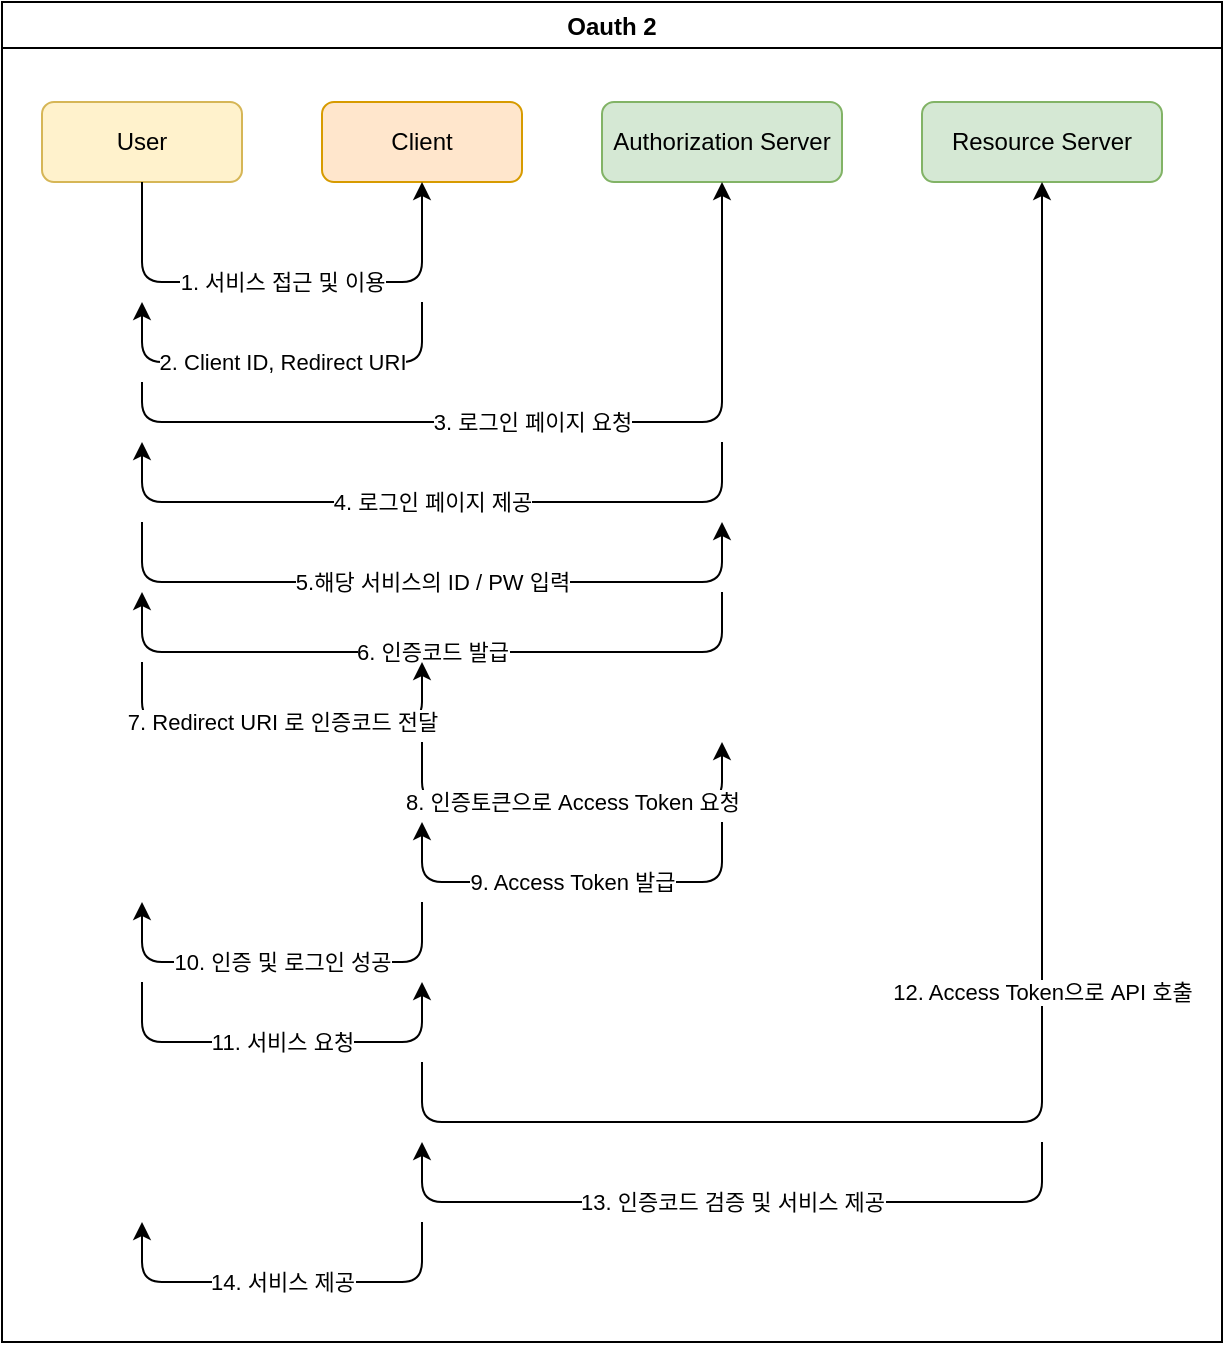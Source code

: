<mxfile version="14.8.0" type="github">
  <diagram id="Th0a5vP6YgecYewDXPHj" name="Page-1">
    <mxGraphModel dx="429" dy="857" grid="1" gridSize="10" guides="1" tooltips="1" connect="1" arrows="1" fold="1" page="1" pageScale="1" pageWidth="3000" pageHeight="1000" math="0" shadow="0">
      <root>
        <mxCell id="0" />
        <mxCell id="1" parent="0" />
        <mxCell id="yviWZjRApHMC7-MWaQR3-1" value="User" style="rounded=1;whiteSpace=wrap;html=1;fillColor=#fff2cc;strokeColor=#d6b656;" vertex="1" parent="1">
          <mxGeometry x="130" y="240" width="100" height="40" as="geometry" />
        </mxCell>
        <mxCell id="yviWZjRApHMC7-MWaQR3-2" value="Client" style="rounded=1;whiteSpace=wrap;html=1;fillColor=#ffe6cc;strokeColor=#d79b00;" vertex="1" parent="1">
          <mxGeometry x="270" y="240" width="100" height="40" as="geometry" />
        </mxCell>
        <mxCell id="yviWZjRApHMC7-MWaQR3-3" value="Authorization Server" style="rounded=1;whiteSpace=wrap;html=1;fillColor=#d5e8d4;strokeColor=#82b366;" vertex="1" parent="1">
          <mxGeometry x="410" y="240" width="120" height="40" as="geometry" />
        </mxCell>
        <mxCell id="yviWZjRApHMC7-MWaQR3-4" value="Resource Server" style="rounded=1;whiteSpace=wrap;html=1;fillColor=#d5e8d4;strokeColor=#82b366;" vertex="1" parent="1">
          <mxGeometry x="570" y="240" width="120" height="40" as="geometry" />
        </mxCell>
        <mxCell id="yviWZjRApHMC7-MWaQR3-5" value="" style="endArrow=classic;html=1;exitX=0.5;exitY=1;exitDx=0;exitDy=0;entryX=0.5;entryY=1;entryDx=0;entryDy=0;" edge="1" parent="1" source="yviWZjRApHMC7-MWaQR3-1" target="yviWZjRApHMC7-MWaQR3-2">
          <mxGeometry relative="1" as="geometry">
            <mxPoint x="180" y="330" as="sourcePoint" />
            <mxPoint x="280" y="330" as="targetPoint" />
            <Array as="points">
              <mxPoint x="180" y="330" />
              <mxPoint x="320" y="330" />
            </Array>
          </mxGeometry>
        </mxCell>
        <mxCell id="yviWZjRApHMC7-MWaQR3-6" value="1. 서비스 접근 및 이용" style="edgeLabel;resizable=0;html=1;align=center;verticalAlign=middle;" connectable="0" vertex="1" parent="yviWZjRApHMC7-MWaQR3-5">
          <mxGeometry relative="1" as="geometry" />
        </mxCell>
        <mxCell id="yviWZjRApHMC7-MWaQR3-7" value="" style="endArrow=classic;html=1;entryX=0.5;entryY=1;entryDx=0;entryDy=0;" edge="1" parent="1">
          <mxGeometry relative="1" as="geometry">
            <mxPoint x="320" y="340" as="sourcePoint" />
            <mxPoint x="180" y="340" as="targetPoint" />
            <Array as="points">
              <mxPoint x="320" y="370" />
              <mxPoint x="180" y="370" />
            </Array>
          </mxGeometry>
        </mxCell>
        <mxCell id="yviWZjRApHMC7-MWaQR3-8" value="2. Client ID, Redirect URI" style="edgeLabel;resizable=0;html=1;align=center;verticalAlign=middle;" connectable="0" vertex="1" parent="yviWZjRApHMC7-MWaQR3-7">
          <mxGeometry relative="1" as="geometry" />
        </mxCell>
        <mxCell id="yviWZjRApHMC7-MWaQR3-9" value="" style="endArrow=classic;html=1;exitX=0.5;exitY=1;exitDx=0;exitDy=0;entryX=0.5;entryY=1;entryDx=0;entryDy=0;" edge="1" parent="1" target="yviWZjRApHMC7-MWaQR3-3">
          <mxGeometry relative="1" as="geometry">
            <mxPoint x="180" y="380" as="sourcePoint" />
            <mxPoint x="320" y="380" as="targetPoint" />
            <Array as="points">
              <mxPoint x="180" y="400" />
              <mxPoint x="470" y="400" />
            </Array>
          </mxGeometry>
        </mxCell>
        <mxCell id="yviWZjRApHMC7-MWaQR3-10" value="3. 로그인 페이지 요청" style="edgeLabel;resizable=0;html=1;align=center;verticalAlign=middle;labelBackgroundColor=#ffffff;" connectable="0" vertex="1" parent="yviWZjRApHMC7-MWaQR3-9">
          <mxGeometry relative="1" as="geometry" />
        </mxCell>
        <mxCell id="yviWZjRApHMC7-MWaQR3-12" value="" style="endArrow=classic;html=1;entryX=0.5;entryY=1;entryDx=0;entryDy=0;" edge="1" parent="1">
          <mxGeometry relative="1" as="geometry">
            <mxPoint x="470" y="410" as="sourcePoint" />
            <mxPoint x="180" y="410" as="targetPoint" />
            <Array as="points">
              <mxPoint x="470" y="440" />
              <mxPoint x="180" y="440" />
            </Array>
          </mxGeometry>
        </mxCell>
        <mxCell id="yviWZjRApHMC7-MWaQR3-13" value="4. 로그인 페이지 제공" style="edgeLabel;resizable=0;html=1;align=center;verticalAlign=middle;" connectable="0" vertex="1" parent="yviWZjRApHMC7-MWaQR3-12">
          <mxGeometry relative="1" as="geometry" />
        </mxCell>
        <mxCell id="yviWZjRApHMC7-MWaQR3-21" value="" style="endArrow=classic;html=1;exitX=0.5;exitY=1;exitDx=0;exitDy=0;" edge="1" parent="1">
          <mxGeometry relative="1" as="geometry">
            <mxPoint x="180" y="450" as="sourcePoint" />
            <mxPoint x="470" y="450" as="targetPoint" />
            <Array as="points">
              <mxPoint x="180" y="480" />
              <mxPoint x="470" y="480" />
            </Array>
          </mxGeometry>
        </mxCell>
        <mxCell id="yviWZjRApHMC7-MWaQR3-22" value="5.해당 서비스의 ID / PW 입력" style="edgeLabel;resizable=0;html=1;align=center;verticalAlign=middle;" connectable="0" vertex="1" parent="yviWZjRApHMC7-MWaQR3-21">
          <mxGeometry relative="1" as="geometry" />
        </mxCell>
        <mxCell id="yviWZjRApHMC7-MWaQR3-23" value="" style="endArrow=classic;html=1;entryX=0.5;entryY=1;entryDx=0;entryDy=0;" edge="1" parent="1">
          <mxGeometry relative="1" as="geometry">
            <mxPoint x="470" y="485" as="sourcePoint" />
            <mxPoint x="180" y="485" as="targetPoint" />
            <Array as="points">
              <mxPoint x="470" y="515" />
              <mxPoint x="180" y="515" />
            </Array>
          </mxGeometry>
        </mxCell>
        <mxCell id="yviWZjRApHMC7-MWaQR3-24" value="6. 인증코드 발급" style="edgeLabel;resizable=0;html=1;align=center;verticalAlign=middle;" connectable="0" vertex="1" parent="yviWZjRApHMC7-MWaQR3-23">
          <mxGeometry relative="1" as="geometry" />
        </mxCell>
        <mxCell id="yviWZjRApHMC7-MWaQR3-25" value="" style="endArrow=classic;html=1;exitX=0.5;exitY=1;exitDx=0;exitDy=0;entryX=0.5;entryY=1;entryDx=0;entryDy=0;" edge="1" parent="1">
          <mxGeometry relative="1" as="geometry">
            <mxPoint x="180" y="520" as="sourcePoint" />
            <mxPoint x="320" y="520" as="targetPoint" />
            <Array as="points">
              <mxPoint x="180" y="550" />
              <mxPoint x="320" y="550" />
            </Array>
          </mxGeometry>
        </mxCell>
        <mxCell id="yviWZjRApHMC7-MWaQR3-26" value="7. Redirect URI 로 인증코드 전달" style="edgeLabel;resizable=0;html=1;align=center;verticalAlign=middle;" connectable="0" vertex="1" parent="yviWZjRApHMC7-MWaQR3-25">
          <mxGeometry relative="1" as="geometry" />
        </mxCell>
        <mxCell id="yviWZjRApHMC7-MWaQR3-30" value="" style="endArrow=classic;html=1;exitX=0.5;exitY=1;exitDx=0;exitDy=0;" edge="1" parent="1">
          <mxGeometry relative="1" as="geometry">
            <mxPoint x="320" y="560" as="sourcePoint" />
            <mxPoint x="470" y="560" as="targetPoint" />
            <Array as="points">
              <mxPoint x="320" y="590" />
              <mxPoint x="470" y="590" />
            </Array>
          </mxGeometry>
        </mxCell>
        <mxCell id="yviWZjRApHMC7-MWaQR3-31" value="8. 인증토큰으로 Access Token 요청" style="edgeLabel;resizable=0;html=1;align=center;verticalAlign=middle;" connectable="0" vertex="1" parent="yviWZjRApHMC7-MWaQR3-30">
          <mxGeometry relative="1" as="geometry" />
        </mxCell>
        <mxCell id="yviWZjRApHMC7-MWaQR3-34" value="" style="endArrow=classic;html=1;" edge="1" parent="1">
          <mxGeometry relative="1" as="geometry">
            <mxPoint x="470" y="600" as="sourcePoint" />
            <mxPoint x="320" y="600" as="targetPoint" />
            <Array as="points">
              <mxPoint x="470" y="630" />
              <mxPoint x="320" y="630" />
            </Array>
          </mxGeometry>
        </mxCell>
        <mxCell id="yviWZjRApHMC7-MWaQR3-35" value="9. Access Token 발급" style="edgeLabel;resizable=0;html=1;align=center;verticalAlign=middle;" connectable="0" vertex="1" parent="yviWZjRApHMC7-MWaQR3-34">
          <mxGeometry relative="1" as="geometry" />
        </mxCell>
        <mxCell id="yviWZjRApHMC7-MWaQR3-36" value="" style="endArrow=classic;html=1;" edge="1" parent="1">
          <mxGeometry relative="1" as="geometry">
            <mxPoint x="320" y="640" as="sourcePoint" />
            <mxPoint x="180" y="640" as="targetPoint" />
            <Array as="points">
              <mxPoint x="320" y="670" />
              <mxPoint x="180" y="670" />
            </Array>
          </mxGeometry>
        </mxCell>
        <mxCell id="yviWZjRApHMC7-MWaQR3-37" value="10. 인증 및 로그인 성공" style="edgeLabel;resizable=0;html=1;align=center;verticalAlign=middle;" connectable="0" vertex="1" parent="yviWZjRApHMC7-MWaQR3-36">
          <mxGeometry relative="1" as="geometry" />
        </mxCell>
        <mxCell id="yviWZjRApHMC7-MWaQR3-38" value="" style="endArrow=classic;html=1;exitX=0.5;exitY=1;exitDx=0;exitDy=0;entryX=0.5;entryY=1;entryDx=0;entryDy=0;" edge="1" parent="1">
          <mxGeometry relative="1" as="geometry">
            <mxPoint x="180" y="680" as="sourcePoint" />
            <mxPoint x="320" y="680" as="targetPoint" />
            <Array as="points">
              <mxPoint x="180" y="710" />
              <mxPoint x="320" y="710" />
            </Array>
          </mxGeometry>
        </mxCell>
        <mxCell id="yviWZjRApHMC7-MWaQR3-39" value="11. 서비스 요청" style="edgeLabel;resizable=0;html=1;align=center;verticalAlign=middle;" connectable="0" vertex="1" parent="yviWZjRApHMC7-MWaQR3-38">
          <mxGeometry relative="1" as="geometry" />
        </mxCell>
        <mxCell id="yviWZjRApHMC7-MWaQR3-41" value="" style="endArrow=classic;html=1;exitX=0.5;exitY=1;exitDx=0;exitDy=0;entryX=0.5;entryY=1;entryDx=0;entryDy=0;" edge="1" parent="1" target="yviWZjRApHMC7-MWaQR3-4">
          <mxGeometry relative="1" as="geometry">
            <mxPoint x="320" y="720" as="sourcePoint" />
            <mxPoint x="460" y="720" as="targetPoint" />
            <Array as="points">
              <mxPoint x="320" y="750" />
              <mxPoint x="630" y="750" />
            </Array>
          </mxGeometry>
        </mxCell>
        <mxCell id="yviWZjRApHMC7-MWaQR3-42" value="12. Access Token으로 API 호출" style="edgeLabel;resizable=0;html=1;align=center;verticalAlign=middle;" connectable="0" vertex="1" parent="yviWZjRApHMC7-MWaQR3-41">
          <mxGeometry relative="1" as="geometry" />
        </mxCell>
        <mxCell id="yviWZjRApHMC7-MWaQR3-44" value="" style="endArrow=classic;html=1;" edge="1" parent="1">
          <mxGeometry relative="1" as="geometry">
            <mxPoint x="630" y="760" as="sourcePoint" />
            <mxPoint x="320" y="760" as="targetPoint" />
            <Array as="points">
              <mxPoint x="630" y="790" />
              <mxPoint x="320" y="790" />
            </Array>
          </mxGeometry>
        </mxCell>
        <mxCell id="yviWZjRApHMC7-MWaQR3-45" value="13. 인증코드 검증 및 서비스 제공" style="edgeLabel;resizable=0;html=1;align=center;verticalAlign=middle;" connectable="0" vertex="1" parent="yviWZjRApHMC7-MWaQR3-44">
          <mxGeometry relative="1" as="geometry" />
        </mxCell>
        <mxCell id="yviWZjRApHMC7-MWaQR3-46" value="" style="endArrow=classic;html=1;" edge="1" parent="1">
          <mxGeometry relative="1" as="geometry">
            <mxPoint x="320" y="800" as="sourcePoint" />
            <mxPoint x="180" y="800" as="targetPoint" />
            <Array as="points">
              <mxPoint x="320" y="830" />
              <mxPoint x="180" y="830" />
            </Array>
          </mxGeometry>
        </mxCell>
        <mxCell id="yviWZjRApHMC7-MWaQR3-47" value="14. 서비스 제공" style="edgeLabel;resizable=0;html=1;align=center;verticalAlign=middle;" connectable="0" vertex="1" parent="yviWZjRApHMC7-MWaQR3-46">
          <mxGeometry relative="1" as="geometry" />
        </mxCell>
        <mxCell id="yviWZjRApHMC7-MWaQR3-48" value="Oauth 2" style="swimlane;labelBackgroundColor=#ffffff;" vertex="1" parent="1">
          <mxGeometry x="110" y="190" width="610" height="670" as="geometry" />
        </mxCell>
      </root>
    </mxGraphModel>
  </diagram>
</mxfile>
